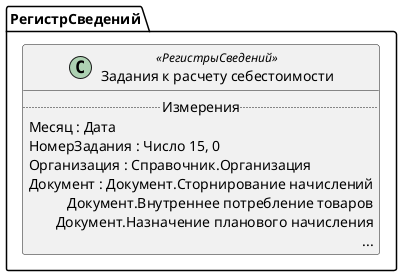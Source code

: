 ﻿@startuml ЗаданияКРасчетуСебестоимости
'!include templates.wsd
'..\include templates.wsd
class РегистрСведений.ЗаданияКРасчетуСебестоимости as "Задания к расчету себестоимости" <<РегистрыСведений>>
{
..Измерения..
Месяц : Дата
НомерЗадания : Число 15, 0
Организация : Справочник.Организация
Документ : Документ.Сторнирование начислений\rДокумент.Внутреннее потребление товаров\rДокумент.Назначение планового начисления\r...
}
@enduml
